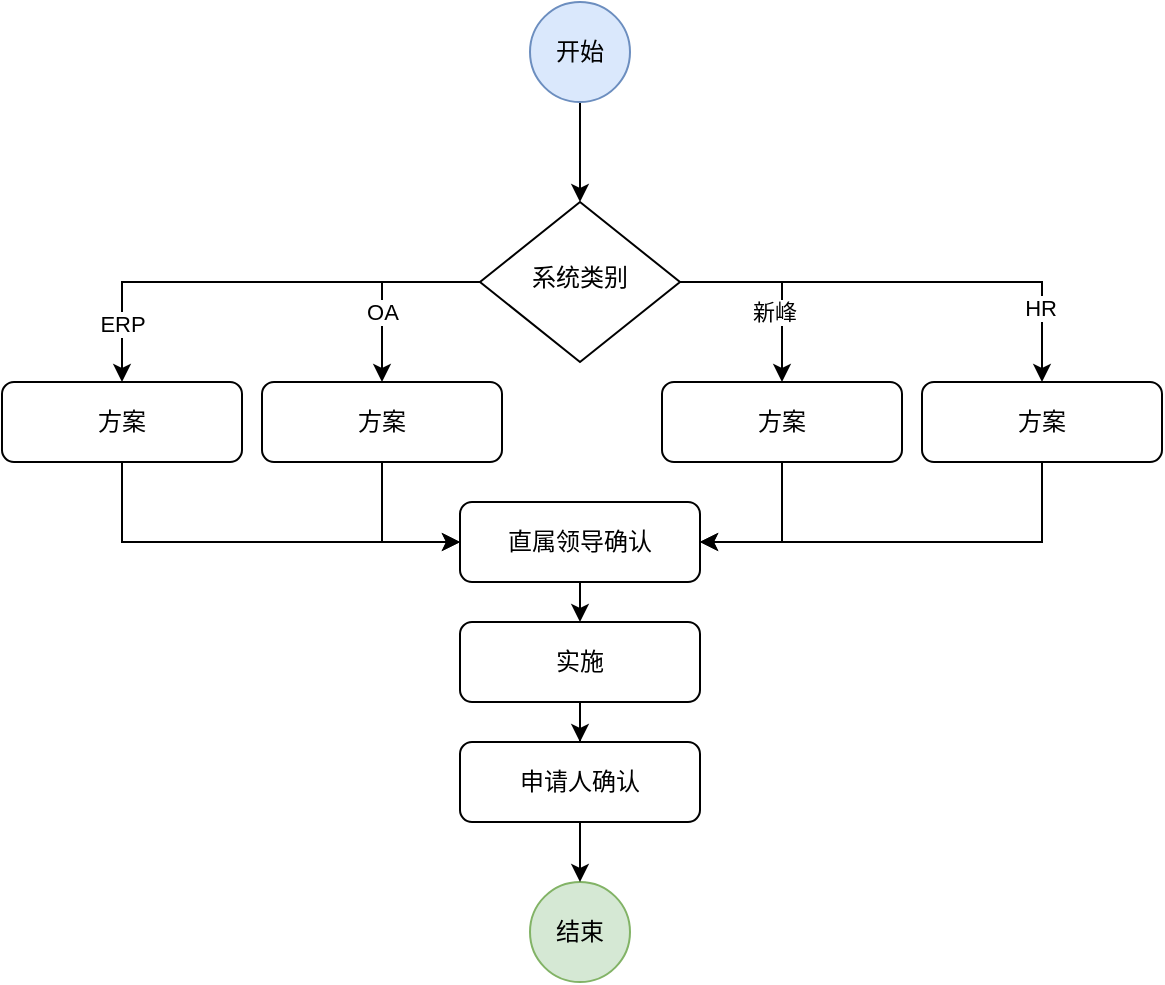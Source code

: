 <mxfile version="21.2.9" type="github">
  <diagram id="C5RBs43oDa-KdzZeNtuy" name="Page-1">
    <mxGraphModel dx="739" dy="470" grid="1" gridSize="10" guides="1" tooltips="1" connect="1" arrows="1" fold="1" page="1" pageScale="1" pageWidth="827" pageHeight="1169" math="0" shadow="0">
      <root>
        <mxCell id="WIyWlLk6GJQsqaUBKTNV-0" />
        <mxCell id="WIyWlLk6GJQsqaUBKTNV-1" parent="WIyWlLk6GJQsqaUBKTNV-0" />
        <mxCell id="n2nxHzEbUFdmFaFhW0tO-0" style="edgeStyle=orthogonalEdgeStyle;rounded=0;orthogonalLoop=1;jettySize=auto;html=1;exitX=0;exitY=0.5;exitDx=0;exitDy=0;entryX=0.5;entryY=0;entryDx=0;entryDy=0;" edge="1" parent="WIyWlLk6GJQsqaUBKTNV-1" source="n2nxHzEbUFdmFaFhW0tO-8" target="n2nxHzEbUFdmFaFhW0tO-18">
          <mxGeometry relative="1" as="geometry" />
        </mxCell>
        <mxCell id="n2nxHzEbUFdmFaFhW0tO-1" value="OA" style="edgeLabel;html=1;align=center;verticalAlign=middle;resizable=0;points=[];" vertex="1" connectable="0" parent="n2nxHzEbUFdmFaFhW0tO-0">
          <mxGeometry x="0.28" y="1" relative="1" as="geometry">
            <mxPoint x="-1" as="offset" />
          </mxGeometry>
        </mxCell>
        <mxCell id="n2nxHzEbUFdmFaFhW0tO-2" style="edgeStyle=orthogonalEdgeStyle;rounded=0;orthogonalLoop=1;jettySize=auto;html=1;exitX=1;exitY=0.5;exitDx=0;exitDy=0;entryX=0.5;entryY=0;entryDx=0;entryDy=0;" edge="1" parent="WIyWlLk6GJQsqaUBKTNV-1" source="n2nxHzEbUFdmFaFhW0tO-8" target="n2nxHzEbUFdmFaFhW0tO-20">
          <mxGeometry relative="1" as="geometry" />
        </mxCell>
        <mxCell id="n2nxHzEbUFdmFaFhW0tO-3" value="新峰" style="edgeLabel;html=1;align=center;verticalAlign=middle;resizable=0;points=[];" vertex="1" connectable="0" parent="n2nxHzEbUFdmFaFhW0tO-2">
          <mxGeometry x="0.294" y="-4" relative="1" as="geometry">
            <mxPoint as="offset" />
          </mxGeometry>
        </mxCell>
        <mxCell id="n2nxHzEbUFdmFaFhW0tO-4" style="edgeStyle=orthogonalEdgeStyle;rounded=0;orthogonalLoop=1;jettySize=auto;html=1;exitX=1;exitY=0.5;exitDx=0;exitDy=0;entryX=0.5;entryY=0;entryDx=0;entryDy=0;" edge="1" parent="WIyWlLk6GJQsqaUBKTNV-1" source="n2nxHzEbUFdmFaFhW0tO-8" target="n2nxHzEbUFdmFaFhW0tO-22">
          <mxGeometry relative="1" as="geometry" />
        </mxCell>
        <mxCell id="n2nxHzEbUFdmFaFhW0tO-5" value="HR" style="edgeLabel;html=1;align=center;verticalAlign=middle;resizable=0;points=[];" vertex="1" connectable="0" parent="n2nxHzEbUFdmFaFhW0tO-4">
          <mxGeometry x="0.674" y="-1" relative="1" as="geometry">
            <mxPoint as="offset" />
          </mxGeometry>
        </mxCell>
        <mxCell id="n2nxHzEbUFdmFaFhW0tO-6" style="edgeStyle=orthogonalEdgeStyle;rounded=0;orthogonalLoop=1;jettySize=auto;html=1;exitX=0;exitY=0.5;exitDx=0;exitDy=0;entryX=0.5;entryY=0;entryDx=0;entryDy=0;" edge="1" parent="WIyWlLk6GJQsqaUBKTNV-1" source="n2nxHzEbUFdmFaFhW0tO-8" target="n2nxHzEbUFdmFaFhW0tO-15">
          <mxGeometry relative="1" as="geometry" />
        </mxCell>
        <mxCell id="n2nxHzEbUFdmFaFhW0tO-7" value="ERP" style="edgeLabel;html=1;align=center;verticalAlign=middle;resizable=0;points=[];" vertex="1" connectable="0" parent="n2nxHzEbUFdmFaFhW0tO-6">
          <mxGeometry x="0.645" y="-3" relative="1" as="geometry">
            <mxPoint x="3" y="11" as="offset" />
          </mxGeometry>
        </mxCell>
        <mxCell id="n2nxHzEbUFdmFaFhW0tO-8" value="系统类别" style="rhombus;whiteSpace=wrap;html=1;shadow=0;fontFamily=Helvetica;fontSize=12;align=center;strokeWidth=1;spacing=6;spacingTop=-4;" vertex="1" parent="WIyWlLk6GJQsqaUBKTNV-1">
          <mxGeometry x="349" y="160" width="100" height="80" as="geometry" />
        </mxCell>
        <mxCell id="n2nxHzEbUFdmFaFhW0tO-9" style="edgeStyle=orthogonalEdgeStyle;rounded=0;orthogonalLoop=1;jettySize=auto;html=1;exitX=0.5;exitY=1;exitDx=0;exitDy=0;" edge="1" parent="WIyWlLk6GJQsqaUBKTNV-1" source="n2nxHzEbUFdmFaFhW0tO-10" target="n2nxHzEbUFdmFaFhW0tO-8">
          <mxGeometry relative="1" as="geometry" />
        </mxCell>
        <mxCell id="n2nxHzEbUFdmFaFhW0tO-10" value="开始" style="ellipse;whiteSpace=wrap;html=1;aspect=fixed;fillColor=#dae8fc;strokeColor=#6c8ebf;" vertex="1" parent="WIyWlLk6GJQsqaUBKTNV-1">
          <mxGeometry x="374" y="60" width="50" height="50" as="geometry" />
        </mxCell>
        <mxCell id="n2nxHzEbUFdmFaFhW0tO-11" value="结束" style="ellipse;whiteSpace=wrap;html=1;aspect=fixed;fillColor=#d5e8d4;strokeColor=#82b366;" vertex="1" parent="WIyWlLk6GJQsqaUBKTNV-1">
          <mxGeometry x="374" y="500" width="50" height="50" as="geometry" />
        </mxCell>
        <mxCell id="n2nxHzEbUFdmFaFhW0tO-12" style="edgeStyle=orthogonalEdgeStyle;rounded=0;orthogonalLoop=1;jettySize=auto;html=1;exitX=0.5;exitY=1;exitDx=0;exitDy=0;entryX=0.5;entryY=0;entryDx=0;entryDy=0;" edge="1" parent="WIyWlLk6GJQsqaUBKTNV-1" source="n2nxHzEbUFdmFaFhW0tO-13" target="n2nxHzEbUFdmFaFhW0tO-24">
          <mxGeometry relative="1" as="geometry" />
        </mxCell>
        <mxCell id="n2nxHzEbUFdmFaFhW0tO-13" value="直属领导确认" style="rounded=1;whiteSpace=wrap;html=1;fontSize=12;glass=0;strokeWidth=1;shadow=0;" vertex="1" parent="WIyWlLk6GJQsqaUBKTNV-1">
          <mxGeometry x="339" y="310" width="120" height="40" as="geometry" />
        </mxCell>
        <mxCell id="n2nxHzEbUFdmFaFhW0tO-14" style="edgeStyle=orthogonalEdgeStyle;rounded=0;orthogonalLoop=1;jettySize=auto;html=1;exitX=0.5;exitY=1;exitDx=0;exitDy=0;entryX=0;entryY=0.5;entryDx=0;entryDy=0;" edge="1" parent="WIyWlLk6GJQsqaUBKTNV-1" source="n2nxHzEbUFdmFaFhW0tO-15" target="n2nxHzEbUFdmFaFhW0tO-13">
          <mxGeometry relative="1" as="geometry" />
        </mxCell>
        <mxCell id="n2nxHzEbUFdmFaFhW0tO-15" value="方案" style="rounded=1;whiteSpace=wrap;html=1;fontSize=12;glass=0;strokeWidth=1;shadow=0;" vertex="1" parent="WIyWlLk6GJQsqaUBKTNV-1">
          <mxGeometry x="110" y="250" width="120" height="40" as="geometry" />
        </mxCell>
        <mxCell id="n2nxHzEbUFdmFaFhW0tO-16" value="&lt;mxGraphModel&gt;&lt;root&gt;&lt;mxCell id=“0”/&gt;&lt;mxCell id=“1” parent=“0”/&gt;&lt;mxCell id=“2” value=“直线领导” style=“rounded=1;whiteSpace=wrap;html=1;fontSize=12;glass=0;strokeWidth=1;shadow=0;” vertex=“1” parent=“1”&gt;&lt;mxGeometry x=“160” y=“80” width=“120” height=“40” as=“geometry”/&gt;&lt;/mxCell&gt;&lt;/root&gt;&lt;/mxGraphModel&gt;" style="text;whiteSpace=wrap;html=1;" vertex="1" parent="WIyWlLk6GJQsqaUBKTNV-1">
          <mxGeometry x="585" y="260" width="60" height="50" as="geometry" />
        </mxCell>
        <mxCell id="n2nxHzEbUFdmFaFhW0tO-17" style="edgeStyle=orthogonalEdgeStyle;rounded=0;orthogonalLoop=1;jettySize=auto;html=1;exitX=0.5;exitY=1;exitDx=0;exitDy=0;entryX=0;entryY=0.5;entryDx=0;entryDy=0;" edge="1" parent="WIyWlLk6GJQsqaUBKTNV-1" source="n2nxHzEbUFdmFaFhW0tO-18" target="n2nxHzEbUFdmFaFhW0tO-13">
          <mxGeometry relative="1" as="geometry" />
        </mxCell>
        <mxCell id="n2nxHzEbUFdmFaFhW0tO-18" value="方案" style="rounded=1;whiteSpace=wrap;html=1;fontSize=12;glass=0;strokeWidth=1;shadow=0;" vertex="1" parent="WIyWlLk6GJQsqaUBKTNV-1">
          <mxGeometry x="240" y="250" width="120" height="40" as="geometry" />
        </mxCell>
        <mxCell id="n2nxHzEbUFdmFaFhW0tO-19" style="edgeStyle=orthogonalEdgeStyle;rounded=0;orthogonalLoop=1;jettySize=auto;html=1;exitX=0.5;exitY=1;exitDx=0;exitDy=0;entryX=1;entryY=0.5;entryDx=0;entryDy=0;" edge="1" parent="WIyWlLk6GJQsqaUBKTNV-1" source="n2nxHzEbUFdmFaFhW0tO-20" target="n2nxHzEbUFdmFaFhW0tO-13">
          <mxGeometry relative="1" as="geometry" />
        </mxCell>
        <mxCell id="n2nxHzEbUFdmFaFhW0tO-20" value="方案" style="rounded=1;whiteSpace=wrap;html=1;fontSize=12;glass=0;strokeWidth=1;shadow=0;" vertex="1" parent="WIyWlLk6GJQsqaUBKTNV-1">
          <mxGeometry x="440" y="250" width="120" height="40" as="geometry" />
        </mxCell>
        <mxCell id="n2nxHzEbUFdmFaFhW0tO-21" style="edgeStyle=orthogonalEdgeStyle;rounded=0;orthogonalLoop=1;jettySize=auto;html=1;exitX=0.5;exitY=1;exitDx=0;exitDy=0;entryX=1;entryY=0.5;entryDx=0;entryDy=0;" edge="1" parent="WIyWlLk6GJQsqaUBKTNV-1" source="n2nxHzEbUFdmFaFhW0tO-22" target="n2nxHzEbUFdmFaFhW0tO-13">
          <mxGeometry relative="1" as="geometry" />
        </mxCell>
        <mxCell id="n2nxHzEbUFdmFaFhW0tO-22" value="方案" style="rounded=1;whiteSpace=wrap;html=1;fontSize=12;glass=0;strokeWidth=1;shadow=0;" vertex="1" parent="WIyWlLk6GJQsqaUBKTNV-1">
          <mxGeometry x="570" y="250" width="120" height="40" as="geometry" />
        </mxCell>
        <mxCell id="n2nxHzEbUFdmFaFhW0tO-23" style="edgeStyle=orthogonalEdgeStyle;rounded=0;orthogonalLoop=1;jettySize=auto;html=1;exitX=0.5;exitY=1;exitDx=0;exitDy=0;" edge="1" parent="WIyWlLk6GJQsqaUBKTNV-1" source="n2nxHzEbUFdmFaFhW0tO-24" target="n2nxHzEbUFdmFaFhW0tO-26">
          <mxGeometry relative="1" as="geometry" />
        </mxCell>
        <mxCell id="n2nxHzEbUFdmFaFhW0tO-24" value="实施" style="rounded=1;whiteSpace=wrap;html=1;fontSize=12;glass=0;strokeWidth=1;shadow=0;" vertex="1" parent="WIyWlLk6GJQsqaUBKTNV-1">
          <mxGeometry x="339" y="370" width="120" height="40" as="geometry" />
        </mxCell>
        <mxCell id="n2nxHzEbUFdmFaFhW0tO-25" style="edgeStyle=orthogonalEdgeStyle;rounded=0;orthogonalLoop=1;jettySize=auto;html=1;exitX=0.5;exitY=1;exitDx=0;exitDy=0;entryX=0.5;entryY=0;entryDx=0;entryDy=0;" edge="1" parent="WIyWlLk6GJQsqaUBKTNV-1" source="n2nxHzEbUFdmFaFhW0tO-26" target="n2nxHzEbUFdmFaFhW0tO-11">
          <mxGeometry relative="1" as="geometry" />
        </mxCell>
        <mxCell id="n2nxHzEbUFdmFaFhW0tO-26" value="申请人确认" style="rounded=1;whiteSpace=wrap;html=1;fontSize=12;glass=0;strokeWidth=1;shadow=0;" vertex="1" parent="WIyWlLk6GJQsqaUBKTNV-1">
          <mxGeometry x="339" y="430" width="120" height="40" as="geometry" />
        </mxCell>
      </root>
    </mxGraphModel>
  </diagram>
</mxfile>
